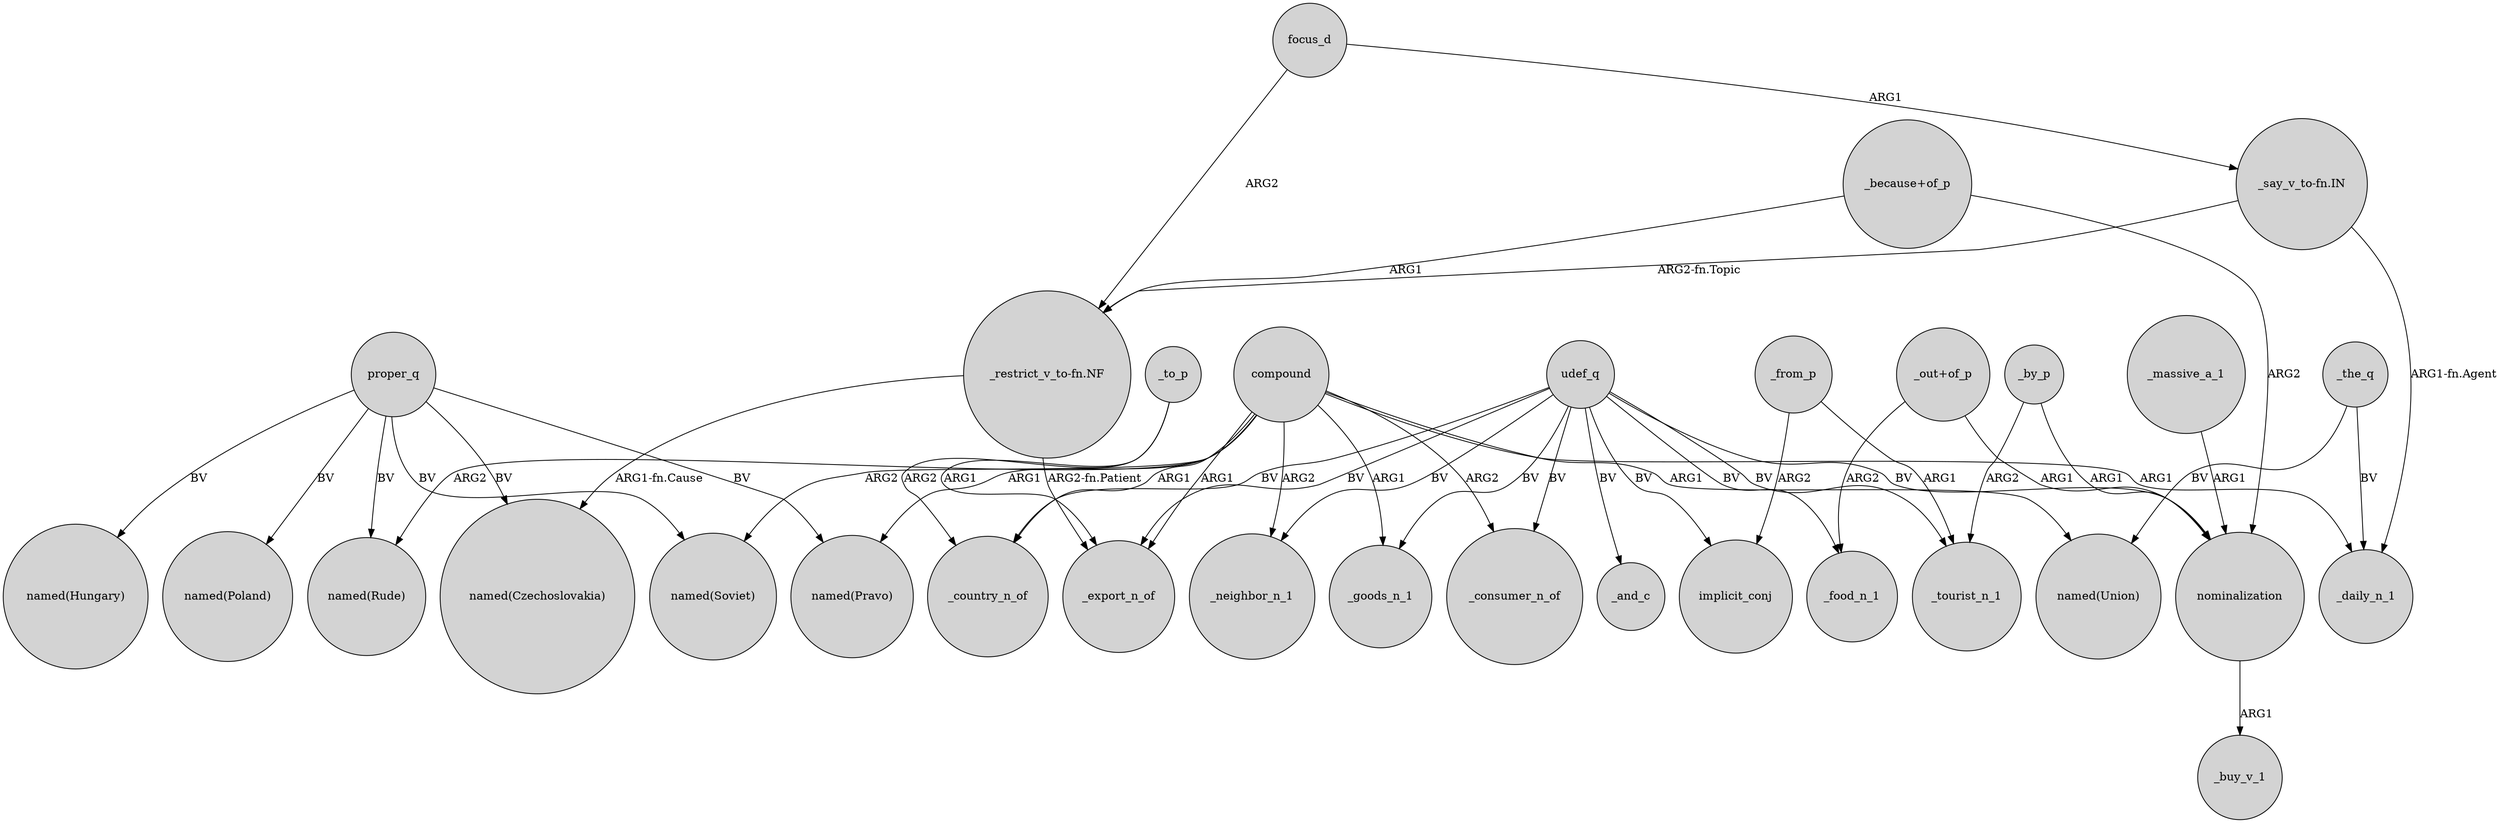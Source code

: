 digraph {
	node [shape=circle style=filled]
	_to_p -> _export_n_of [label=ARG1]
	_from_p -> _tourist_n_1 [label=ARG1]
	proper_q -> "named(Pravo)" [label=BV]
	proper_q -> "named(Rude)" [label=BV]
	"_restrict_v_to-fn.NF" -> _export_n_of [label="ARG2-fn.Patient"]
	udef_q -> _neighbor_n_1 [label=BV]
	"_say_v_to-fn.IN" -> "_restrict_v_to-fn.NF" [label="ARG2-fn.Topic"]
	"_restrict_v_to-fn.NF" -> "named(Czechoslovakia)" [label="ARG1-fn.Cause"]
	nominalization -> _buy_v_1 [label=ARG1]
	focus_d -> "_restrict_v_to-fn.NF" [label=ARG2]
	udef_q -> implicit_conj [label=BV]
	proper_q -> "named(Soviet)" [label=BV]
	udef_q -> _food_n_1 [label=BV]
	focus_d -> "_say_v_to-fn.IN" [label=ARG1]
	compound -> "named(Rude)" [label=ARG2]
	_the_q -> "named(Union)" [label=BV]
	compound -> _export_n_of [label=ARG1]
	proper_q -> "named(Poland)" [label=BV]
	"_out+of_p" -> _food_n_1 [label=ARG2]
	udef_q -> _tourist_n_1 [label=BV]
	udef_q -> _country_n_of [label=BV]
	_by_p -> nominalization [label=ARG1]
	_massive_a_1 -> nominalization [label=ARG1]
	compound -> "named(Union)" [label=ARG1]
	compound -> _goods_n_1 [label=ARG1]
	udef_q -> _goods_n_1 [label=BV]
	_by_p -> _tourist_n_1 [label=ARG2]
	compound -> _country_n_of [label=ARG1]
	udef_q -> _consumer_n_of [label=BV]
	_from_p -> implicit_conj [label=ARG2]
	compound -> "named(Soviet)" [label=ARG2]
	"_say_v_to-fn.IN" -> _daily_n_1 [label="ARG1-fn.Agent"]
	udef_q -> nominalization [label=BV]
	udef_q -> _export_n_of [label=BV]
	_to_p -> _country_n_of [label=ARG2]
	compound -> _consumer_n_of [label=ARG2]
	proper_q -> "named(Hungary)" [label=BV]
	proper_q -> "named(Czechoslovakia)" [label=BV]
	_the_q -> _daily_n_1 [label=BV]
	"_because+of_p" -> "_restrict_v_to-fn.NF" [label=ARG1]
	"_out+of_p" -> nominalization [label=ARG1]
	udef_q -> _and_c [label=BV]
	compound -> _daily_n_1 [label=ARG1]
	"_because+of_p" -> nominalization [label=ARG2]
	compound -> "named(Pravo)" [label=ARG1]
	compound -> _neighbor_n_1 [label=ARG2]
}
